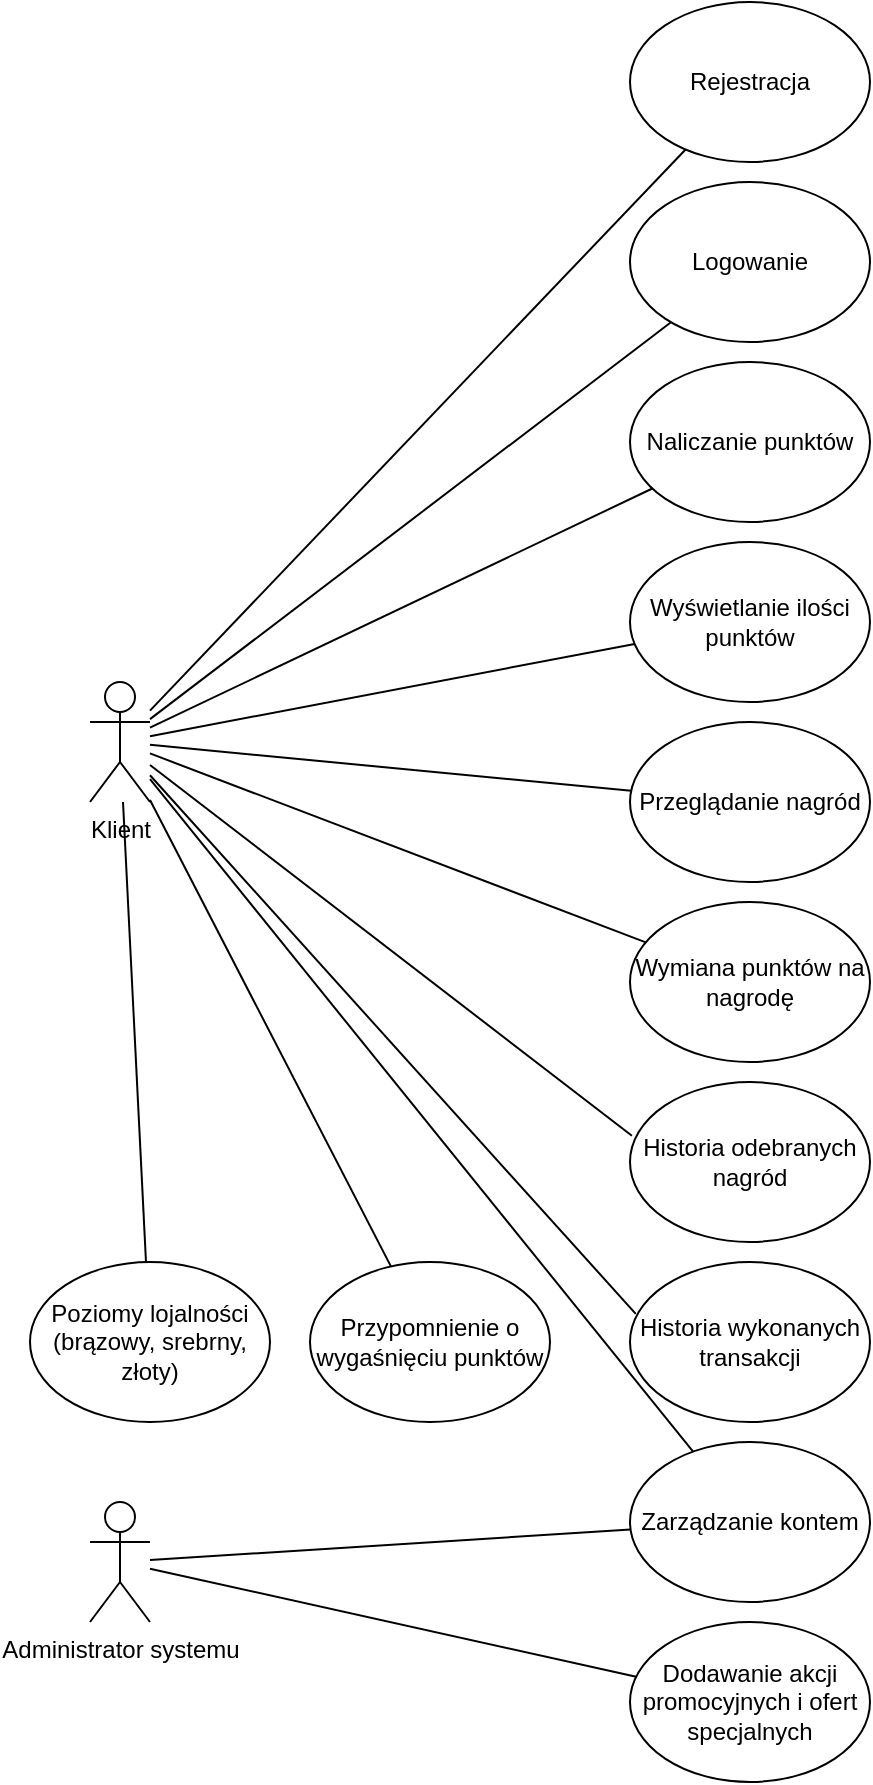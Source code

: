 <mxfile version="24.6.4" type="device">
  <diagram name="Strona-1" id="p_2Px62oqNShQ4Nu17ym">
    <mxGraphModel dx="928" dy="500" grid="1" gridSize="10" guides="1" tooltips="1" connect="1" arrows="1" fold="1" page="1" pageScale="1" pageWidth="827" pageHeight="1169" math="0" shadow="0">
      <root>
        <mxCell id="0" />
        <mxCell id="1" parent="0" />
        <mxCell id="UTtGNgi_6ueLPPKep8n_-2" value="Klient" style="shape=umlActor;verticalLabelPosition=bottom;verticalAlign=top;html=1;outlineConnect=0;" vertex="1" parent="1">
          <mxGeometry x="50" y="380" width="30" height="60" as="geometry" />
        </mxCell>
        <mxCell id="UTtGNgi_6ueLPPKep8n_-3" value="Administrator systemu" style="shape=umlActor;verticalLabelPosition=bottom;verticalAlign=top;html=1;outlineConnect=0;" vertex="1" parent="1">
          <mxGeometry x="50" y="790" width="30" height="60" as="geometry" />
        </mxCell>
        <mxCell id="UTtGNgi_6ueLPPKep8n_-6" value="Historia odebranych nagród" style="ellipse;whiteSpace=wrap;html=1;" vertex="1" parent="1">
          <mxGeometry x="320" y="580" width="120" height="80" as="geometry" />
        </mxCell>
        <mxCell id="UTtGNgi_6ueLPPKep8n_-7" value="Rejestracja" style="ellipse;whiteSpace=wrap;html=1;" vertex="1" parent="1">
          <mxGeometry x="320" y="40" width="120" height="80" as="geometry" />
        </mxCell>
        <mxCell id="UTtGNgi_6ueLPPKep8n_-8" value="Logowanie" style="ellipse;whiteSpace=wrap;html=1;" vertex="1" parent="1">
          <mxGeometry x="320" y="130" width="120" height="80" as="geometry" />
        </mxCell>
        <mxCell id="UTtGNgi_6ueLPPKep8n_-9" value="Wymiana punktów na nagrodę" style="ellipse;whiteSpace=wrap;html=1;" vertex="1" parent="1">
          <mxGeometry x="320" y="490" width="120" height="80" as="geometry" />
        </mxCell>
        <mxCell id="UTtGNgi_6ueLPPKep8n_-10" value="Naliczanie punktów" style="ellipse;whiteSpace=wrap;html=1;" vertex="1" parent="1">
          <mxGeometry x="320" y="220" width="120" height="80" as="geometry" />
        </mxCell>
        <mxCell id="UTtGNgi_6ueLPPKep8n_-11" value="Wyświetlanie ilości pun&lt;span style=&quot;background-color: initial;&quot;&gt;któw&lt;/span&gt;" style="ellipse;whiteSpace=wrap;html=1;" vertex="1" parent="1">
          <mxGeometry x="320" y="310" width="120" height="80" as="geometry" />
        </mxCell>
        <mxCell id="UTtGNgi_6ueLPPKep8n_-12" value="Przeglądanie nagród" style="ellipse;whiteSpace=wrap;html=1;" vertex="1" parent="1">
          <mxGeometry x="320" y="400" width="120" height="80" as="geometry" />
        </mxCell>
        <mxCell id="UTtGNgi_6ueLPPKep8n_-16" value="" style="endArrow=none;html=1;rounded=0;" edge="1" parent="1" source="UTtGNgi_6ueLPPKep8n_-3" target="UTtGNgi_6ueLPPKep8n_-25">
          <mxGeometry width="50" height="50" relative="1" as="geometry">
            <mxPoint x="70" y="390" as="sourcePoint" />
            <mxPoint x="120" y="340" as="targetPoint" />
          </mxGeometry>
        </mxCell>
        <mxCell id="UTtGNgi_6ueLPPKep8n_-17" value="" style="endArrow=none;html=1;rounded=0;" edge="1" parent="1" source="UTtGNgi_6ueLPPKep8n_-3" target="UTtGNgi_6ueLPPKep8n_-26">
          <mxGeometry width="50" height="50" relative="1" as="geometry">
            <mxPoint x="90" y="406" as="sourcePoint" />
            <mxPoint x="166" y="287" as="targetPoint" />
          </mxGeometry>
        </mxCell>
        <mxCell id="UTtGNgi_6ueLPPKep8n_-18" value="" style="endArrow=none;html=1;rounded=0;" edge="1" parent="1" source="UTtGNgi_6ueLPPKep8n_-2" target="UTtGNgi_6ueLPPKep8n_-10">
          <mxGeometry width="50" height="50" relative="1" as="geometry">
            <mxPoint x="100" y="416" as="sourcePoint" />
            <mxPoint x="176" y="297" as="targetPoint" />
          </mxGeometry>
        </mxCell>
        <mxCell id="UTtGNgi_6ueLPPKep8n_-19" value="" style="endArrow=none;html=1;rounded=0;" edge="1" parent="1" source="UTtGNgi_6ueLPPKep8n_-2" target="UTtGNgi_6ueLPPKep8n_-7">
          <mxGeometry width="50" height="50" relative="1" as="geometry">
            <mxPoint x="80" y="89" as="sourcePoint" />
            <mxPoint x="156" y="-30" as="targetPoint" />
          </mxGeometry>
        </mxCell>
        <mxCell id="UTtGNgi_6ueLPPKep8n_-20" value="" style="endArrow=none;html=1;rounded=0;" edge="1" parent="1" source="UTtGNgi_6ueLPPKep8n_-2" target="UTtGNgi_6ueLPPKep8n_-8">
          <mxGeometry width="50" height="50" relative="1" as="geometry">
            <mxPoint x="90" y="99" as="sourcePoint" />
            <mxPoint x="166" y="-20" as="targetPoint" />
          </mxGeometry>
        </mxCell>
        <mxCell id="UTtGNgi_6ueLPPKep8n_-21" value="" style="endArrow=none;html=1;rounded=0;" edge="1" parent="1" source="UTtGNgi_6ueLPPKep8n_-2" target="UTtGNgi_6ueLPPKep8n_-12">
          <mxGeometry width="50" height="50" relative="1" as="geometry">
            <mxPoint x="18" y="200" as="sourcePoint" />
            <mxPoint x="112" y="285" as="targetPoint" />
          </mxGeometry>
        </mxCell>
        <mxCell id="UTtGNgi_6ueLPPKep8n_-22" value="" style="endArrow=none;html=1;rounded=0;" edge="1" parent="1" source="UTtGNgi_6ueLPPKep8n_-2" target="UTtGNgi_6ueLPPKep8n_-9">
          <mxGeometry width="50" height="50" relative="1" as="geometry">
            <mxPoint x="30" y="250" as="sourcePoint" />
            <mxPoint x="124" y="335" as="targetPoint" />
          </mxGeometry>
        </mxCell>
        <mxCell id="UTtGNgi_6ueLPPKep8n_-23" value="" style="endArrow=none;html=1;rounded=0;" edge="1" parent="1" source="UTtGNgi_6ueLPPKep8n_-2" target="UTtGNgi_6ueLPPKep8n_-11">
          <mxGeometry width="50" height="50" relative="1" as="geometry">
            <mxPoint x="80" y="190" as="sourcePoint" />
            <mxPoint x="174" y="275" as="targetPoint" />
          </mxGeometry>
        </mxCell>
        <mxCell id="UTtGNgi_6ueLPPKep8n_-24" value="Historia wykonanych transakcji" style="ellipse;whiteSpace=wrap;html=1;" vertex="1" parent="1">
          <mxGeometry x="320" y="670" width="120" height="80" as="geometry" />
        </mxCell>
        <mxCell id="UTtGNgi_6ueLPPKep8n_-25" value="Zarządzanie kontem" style="ellipse;whiteSpace=wrap;html=1;" vertex="1" parent="1">
          <mxGeometry x="320" y="760" width="120" height="80" as="geometry" />
        </mxCell>
        <mxCell id="UTtGNgi_6ueLPPKep8n_-26" value="Dodawanie akcji promocyjnych i ofert specjalnych" style="ellipse;whiteSpace=wrap;html=1;" vertex="1" parent="1">
          <mxGeometry x="320" y="850" width="120" height="80" as="geometry" />
        </mxCell>
        <mxCell id="UTtGNgi_6ueLPPKep8n_-28" value="" style="endArrow=none;html=1;rounded=0;entryX=0.008;entryY=0.336;entryDx=0;entryDy=0;entryPerimeter=0;" edge="1" parent="1" source="UTtGNgi_6ueLPPKep8n_-2" target="UTtGNgi_6ueLPPKep8n_-6">
          <mxGeometry width="50" height="50" relative="1" as="geometry">
            <mxPoint x="90" y="388" as="sourcePoint" />
            <mxPoint x="342" y="516" as="targetPoint" />
          </mxGeometry>
        </mxCell>
        <mxCell id="UTtGNgi_6ueLPPKep8n_-29" value="" style="endArrow=none;html=1;rounded=0;entryX=0.024;entryY=0.324;entryDx=0;entryDy=0;entryPerimeter=0;" edge="1" parent="1" source="UTtGNgi_6ueLPPKep8n_-2" target="UTtGNgi_6ueLPPKep8n_-24">
          <mxGeometry width="50" height="50" relative="1" as="geometry">
            <mxPoint x="100" y="398" as="sourcePoint" />
            <mxPoint x="352" y="526" as="targetPoint" />
          </mxGeometry>
        </mxCell>
        <mxCell id="UTtGNgi_6ueLPPKep8n_-30" value="" style="endArrow=none;html=1;rounded=0;" edge="1" parent="1" source="UTtGNgi_6ueLPPKep8n_-2" target="UTtGNgi_6ueLPPKep8n_-25">
          <mxGeometry width="50" height="50" relative="1" as="geometry">
            <mxPoint x="90" y="399" as="sourcePoint" />
            <mxPoint x="333" y="706" as="targetPoint" />
          </mxGeometry>
        </mxCell>
        <mxCell id="UTtGNgi_6ueLPPKep8n_-31" value="Przypomnienie o wygaśnięciu punktów" style="ellipse;whiteSpace=wrap;html=1;" vertex="1" parent="1">
          <mxGeometry x="160" y="670" width="120" height="80" as="geometry" />
        </mxCell>
        <mxCell id="UTtGNgi_6ueLPPKep8n_-32" value="Poziomy lojalności (brązowy, srebrny, złoty)" style="ellipse;whiteSpace=wrap;html=1;" vertex="1" parent="1">
          <mxGeometry x="20" y="670" width="120" height="80" as="geometry" />
        </mxCell>
        <mxCell id="UTtGNgi_6ueLPPKep8n_-33" value="" style="endArrow=none;html=1;rounded=0;" edge="1" parent="1" source="UTtGNgi_6ueLPPKep8n_-2" target="UTtGNgi_6ueLPPKep8n_-31">
          <mxGeometry width="50" height="50" relative="1" as="geometry">
            <mxPoint x="90" y="439" as="sourcePoint" />
            <mxPoint x="362" y="775" as="targetPoint" />
          </mxGeometry>
        </mxCell>
        <mxCell id="UTtGNgi_6ueLPPKep8n_-34" value="" style="endArrow=none;html=1;rounded=0;" edge="1" parent="1" source="UTtGNgi_6ueLPPKep8n_-2" target="UTtGNgi_6ueLPPKep8n_-32">
          <mxGeometry width="50" height="50" relative="1" as="geometry">
            <mxPoint x="100" y="449" as="sourcePoint" />
            <mxPoint x="372" y="785" as="targetPoint" />
          </mxGeometry>
        </mxCell>
      </root>
    </mxGraphModel>
  </diagram>
</mxfile>
